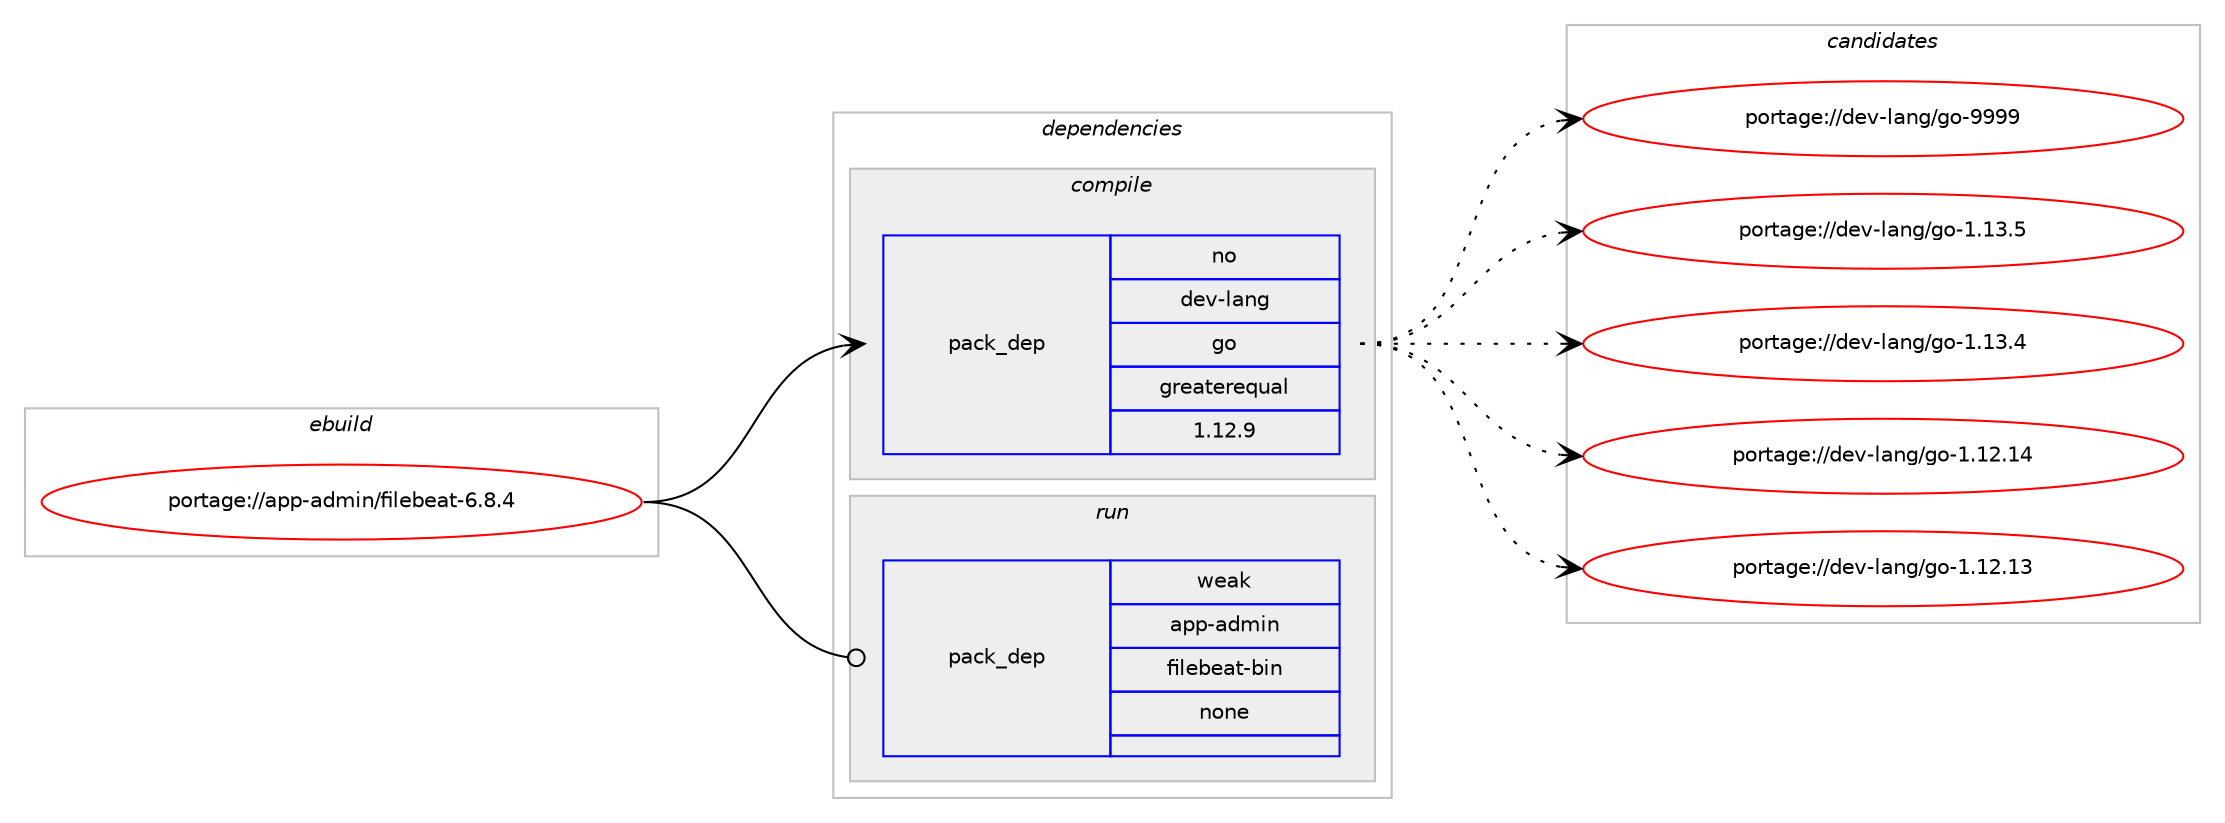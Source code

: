digraph prolog {

# *************
# Graph options
# *************

newrank=true;
concentrate=true;
compound=true;
graph [rankdir=LR,fontname=Helvetica,fontsize=10,ranksep=1.5];#, ranksep=2.5, nodesep=0.2];
edge  [arrowhead=vee];
node  [fontname=Helvetica,fontsize=10];

# **********
# The ebuild
# **********

subgraph cluster_leftcol {
color=gray;
rank=same;
label=<<i>ebuild</i>>;
id [label="portage://app-admin/filebeat-6.8.4", color=red, width=4, href="../app-admin/filebeat-6.8.4.svg"];
}

# ****************
# The dependencies
# ****************

subgraph cluster_midcol {
color=gray;
label=<<i>dependencies</i>>;
subgraph cluster_compile {
fillcolor="#eeeeee";
style=filled;
label=<<i>compile</i>>;
subgraph pack492794 {
dependency656873 [label=<<TABLE BORDER="0" CELLBORDER="1" CELLSPACING="0" CELLPADDING="4" WIDTH="220"><TR><TD ROWSPAN="6" CELLPADDING="30">pack_dep</TD></TR><TR><TD WIDTH="110">no</TD></TR><TR><TD>dev-lang</TD></TR><TR><TD>go</TD></TR><TR><TD>greaterequal</TD></TR><TR><TD>1.12.9</TD></TR></TABLE>>, shape=none, color=blue];
}
id:e -> dependency656873:w [weight=20,style="solid",arrowhead="vee"];
}
subgraph cluster_compileandrun {
fillcolor="#eeeeee";
style=filled;
label=<<i>compile and run</i>>;
}
subgraph cluster_run {
fillcolor="#eeeeee";
style=filled;
label=<<i>run</i>>;
subgraph pack492795 {
dependency656874 [label=<<TABLE BORDER="0" CELLBORDER="1" CELLSPACING="0" CELLPADDING="4" WIDTH="220"><TR><TD ROWSPAN="6" CELLPADDING="30">pack_dep</TD></TR><TR><TD WIDTH="110">weak</TD></TR><TR><TD>app-admin</TD></TR><TR><TD>filebeat-bin</TD></TR><TR><TD>none</TD></TR><TR><TD></TD></TR></TABLE>>, shape=none, color=blue];
}
id:e -> dependency656874:w [weight=20,style="solid",arrowhead="odot"];
}
}

# **************
# The candidates
# **************

subgraph cluster_choices {
rank=same;
color=gray;
label=<<i>candidates</i>>;

subgraph choice492794 {
color=black;
nodesep=1;
choice1001011184510897110103471031114557575757 [label="portage://dev-lang/go-9999", color=red, width=4,href="../dev-lang/go-9999.svg"];
choice10010111845108971101034710311145494649514653 [label="portage://dev-lang/go-1.13.5", color=red, width=4,href="../dev-lang/go-1.13.5.svg"];
choice10010111845108971101034710311145494649514652 [label="portage://dev-lang/go-1.13.4", color=red, width=4,href="../dev-lang/go-1.13.4.svg"];
choice1001011184510897110103471031114549464950464952 [label="portage://dev-lang/go-1.12.14", color=red, width=4,href="../dev-lang/go-1.12.14.svg"];
choice1001011184510897110103471031114549464950464951 [label="portage://dev-lang/go-1.12.13", color=red, width=4,href="../dev-lang/go-1.12.13.svg"];
dependency656873:e -> choice1001011184510897110103471031114557575757:w [style=dotted,weight="100"];
dependency656873:e -> choice10010111845108971101034710311145494649514653:w [style=dotted,weight="100"];
dependency656873:e -> choice10010111845108971101034710311145494649514652:w [style=dotted,weight="100"];
dependency656873:e -> choice1001011184510897110103471031114549464950464952:w [style=dotted,weight="100"];
dependency656873:e -> choice1001011184510897110103471031114549464950464951:w [style=dotted,weight="100"];
}
subgraph choice492795 {
color=black;
nodesep=1;
}
}

}
